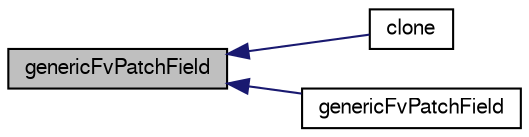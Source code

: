 digraph "genericFvPatchField"
{
  bgcolor="transparent";
  edge [fontname="FreeSans",fontsize="10",labelfontname="FreeSans",labelfontsize="10"];
  node [fontname="FreeSans",fontsize="10",shape=record];
  rankdir="LR";
  Node45 [label="genericFvPatchField",height=0.2,width=0.4,color="black", fillcolor="grey75", style="filled", fontcolor="black"];
  Node45 -> Node46 [dir="back",color="midnightblue",fontsize="10",style="solid",fontname="FreeSans"];
  Node46 [label="clone",height=0.2,width=0.4,color="black",URL="$a23554.html#a3b748d8418dd1e3ff70b8749bab69840",tooltip="Construct and return a clone. "];
  Node45 -> Node47 [dir="back",color="midnightblue",fontsize="10",style="solid",fontname="FreeSans"];
  Node47 [label="genericFvPatchField",height=0.2,width=0.4,color="black",URL="$a23554.html#a55caa01e757d3893cd3a7034439317d9",tooltip="Construct from patch, internal field and dictionary. "];
}
